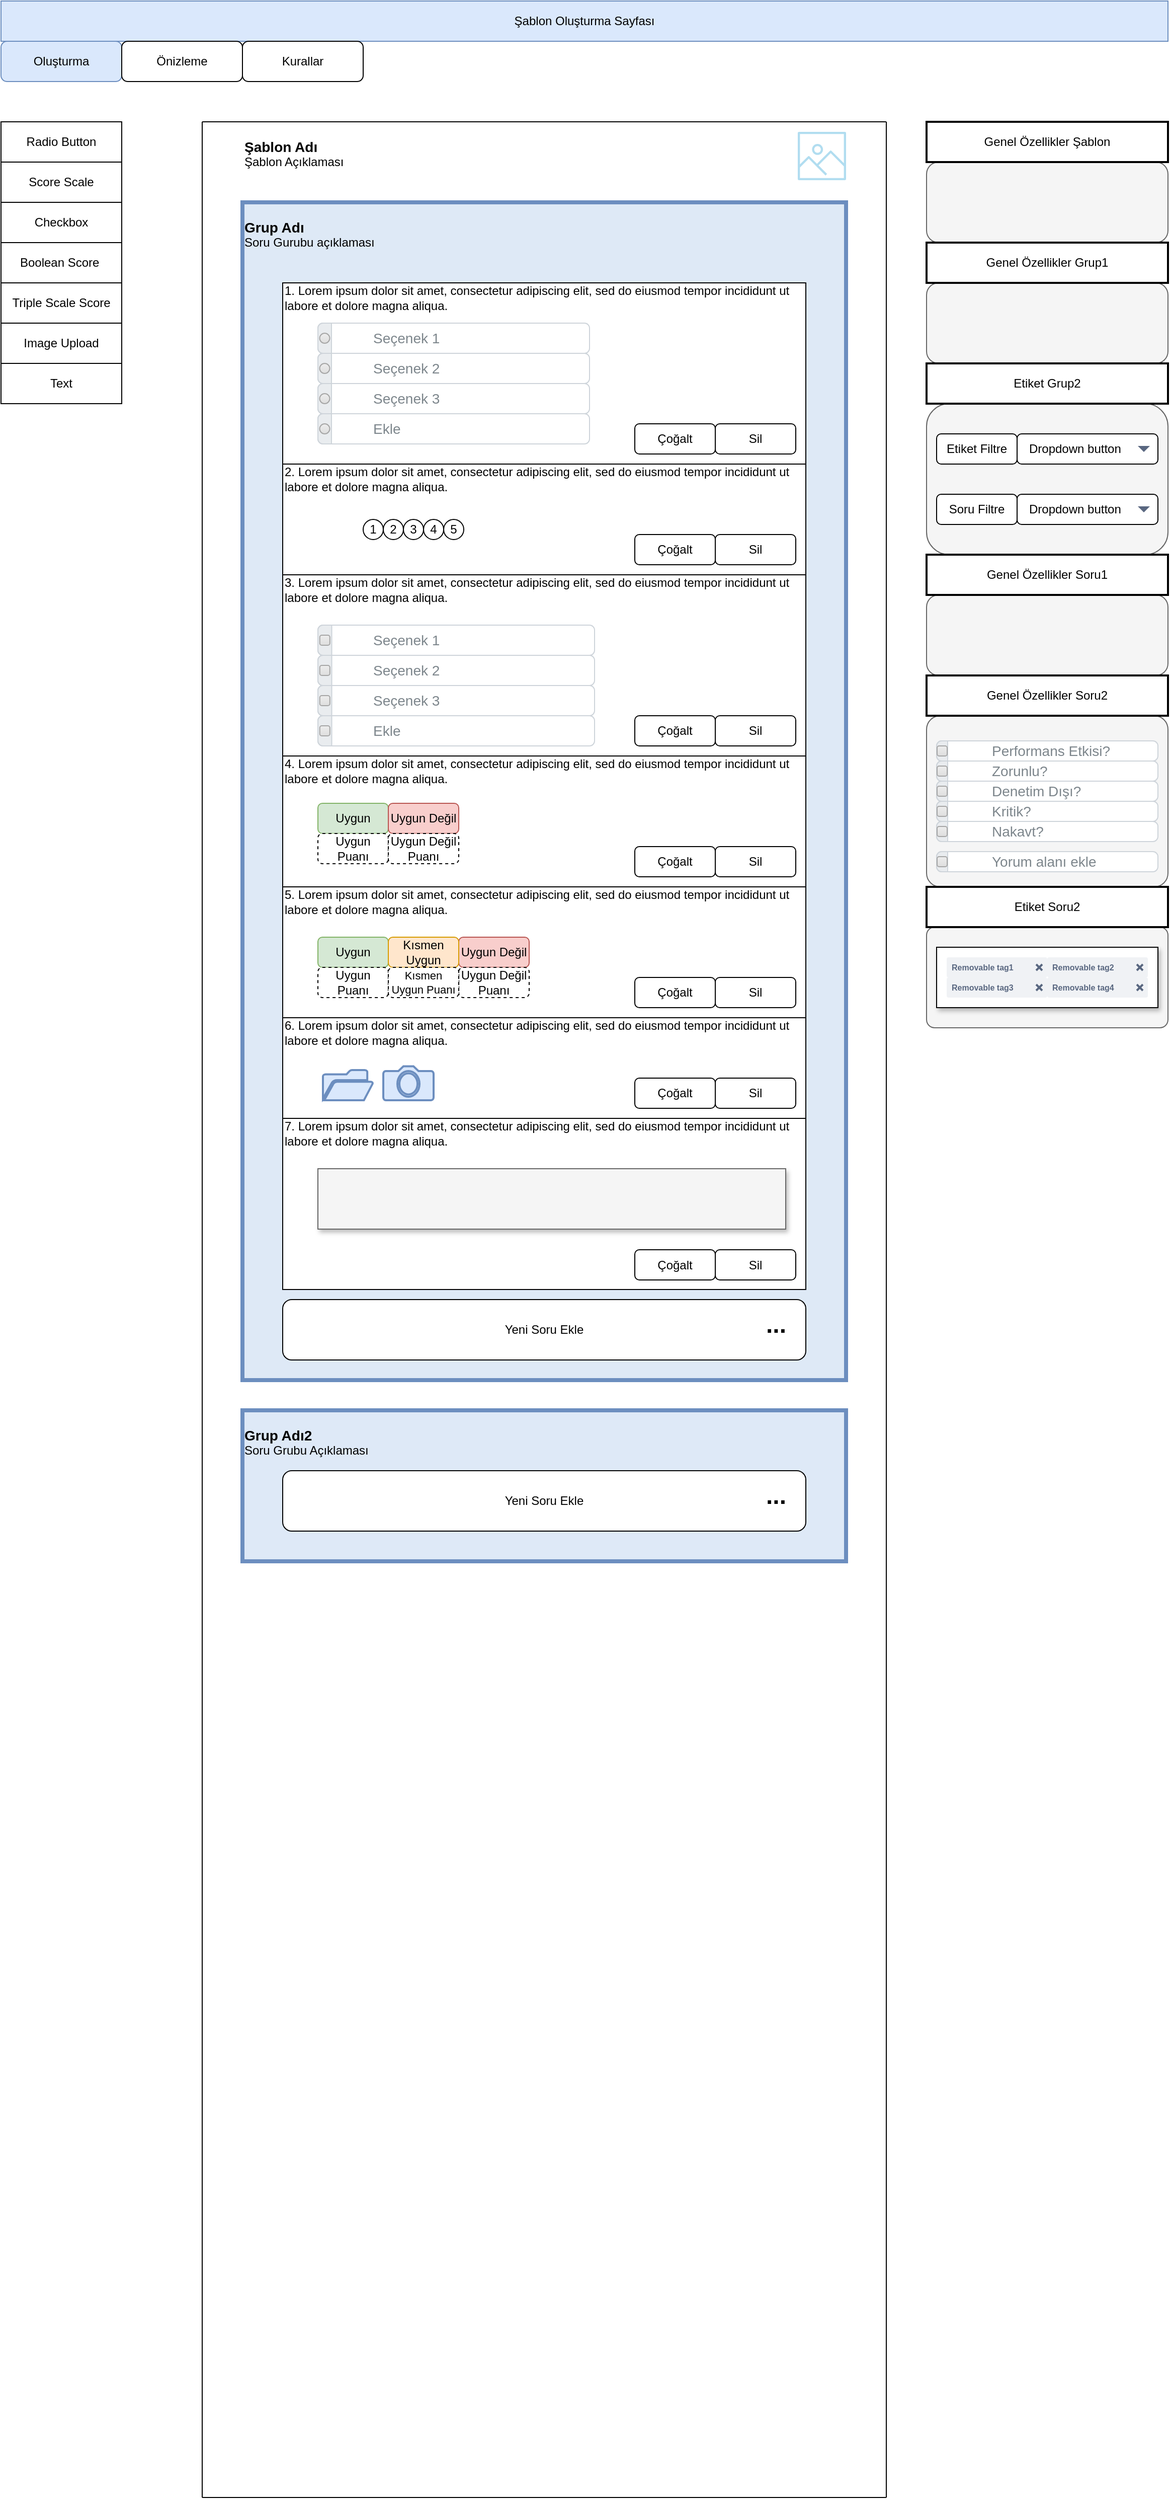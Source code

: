 <mxfile version="21.0.2" type="github">
  <diagram id="2o_g12qzqOKrg0OXxnGJ" name="Sayfa -2">
    <mxGraphModel dx="1647" dy="893" grid="1" gridSize="10" guides="1" tooltips="1" connect="1" arrows="1" fold="1" page="1" pageScale="1" pageWidth="1169" pageHeight="827" math="0" shadow="0">
      <root>
        <mxCell id="0" />
        <mxCell id="1" parent="0" />
        <mxCell id="M6u84m0omHOoOw8vYrXv-44" value="" style="rounded=0;whiteSpace=wrap;html=1;shadow=0;perimeter=ellipsePerimeter;movable=0;resizable=0;rotatable=0;deletable=0;editable=0;locked=1;connectable=0;strokeWidth=4;fillColor=#dee9f6;strokeColor=#6c8ebf;" parent="1" vertex="1">
          <mxGeometry x="240" y="200" width="600" height="1170" as="geometry" />
        </mxCell>
        <mxCell id="zQ0Ev5unj7IJxuBx6Gpg-1" value="Şablon Oluşturma Sayfası" style="rounded=0;whiteSpace=wrap;html=1;fillColor=#dae8fc;strokeColor=#6c8ebf;movable=0;resizable=0;rotatable=0;deletable=0;editable=0;locked=1;connectable=0;" parent="1" vertex="1">
          <mxGeometry width="1160" height="40" as="geometry" />
        </mxCell>
        <mxCell id="M6u84m0omHOoOw8vYrXv-1" value="Oluşturma" style="rounded=1;whiteSpace=wrap;html=1;fillColor=#dae8fc;strokeColor=#6c8ebf;" parent="1" vertex="1">
          <mxGeometry y="40" width="120" height="40" as="geometry" />
        </mxCell>
        <mxCell id="M6u84m0omHOoOw8vYrXv-2" value="Önizleme" style="rounded=1;whiteSpace=wrap;html=1;" parent="1" vertex="1">
          <mxGeometry x="120" y="40" width="120" height="40" as="geometry" />
        </mxCell>
        <mxCell id="M6u84m0omHOoOw8vYrXv-3" value="Kurallar" style="rounded=1;whiteSpace=wrap;html=1;" parent="1" vertex="1">
          <mxGeometry x="240" y="40" width="120" height="40" as="geometry" />
        </mxCell>
        <mxCell id="M6u84m0omHOoOw8vYrXv-28" value="Radio Button" style="rounded=0;whiteSpace=wrap;html=1;" parent="1" vertex="1">
          <mxGeometry y="120" width="120" height="40" as="geometry" />
        </mxCell>
        <mxCell id="M6u84m0omHOoOw8vYrXv-32" value="Text" style="rounded=0;whiteSpace=wrap;html=1;" parent="1" vertex="1">
          <mxGeometry y="360" width="120" height="40" as="geometry" />
        </mxCell>
        <mxCell id="M6u84m0omHOoOw8vYrXv-33" value="Image Upload" style="rounded=0;whiteSpace=wrap;html=1;" parent="1" vertex="1">
          <mxGeometry y="320" width="120" height="40" as="geometry" />
        </mxCell>
        <mxCell id="M6u84m0omHOoOw8vYrXv-34" value="Triple Scale Score" style="rounded=0;whiteSpace=wrap;html=1;" parent="1" vertex="1">
          <mxGeometry y="280" width="120" height="40" as="geometry" />
        </mxCell>
        <mxCell id="M6u84m0omHOoOw8vYrXv-35" value="Score Scale" style="rounded=0;whiteSpace=wrap;html=1;" parent="1" vertex="1">
          <mxGeometry y="160" width="120" height="40" as="geometry" />
        </mxCell>
        <mxCell id="M6u84m0omHOoOw8vYrXv-36" value="Checkbox" style="rounded=0;whiteSpace=wrap;html=1;" parent="1" vertex="1">
          <mxGeometry y="200" width="120" height="40" as="geometry" />
        </mxCell>
        <mxCell id="M6u84m0omHOoOw8vYrXv-37" value="Boolean Score&amp;nbsp;" style="rounded=0;whiteSpace=wrap;html=1;" parent="1" vertex="1">
          <mxGeometry y="240" width="120" height="40" as="geometry" />
        </mxCell>
        <mxCell id="M6u84m0omHOoOw8vYrXv-39" value="" style="endArrow=none;html=1;rounded=0;movable=0;resizable=0;rotatable=0;deletable=0;editable=0;locked=1;connectable=0;" parent="1" edge="1">
          <mxGeometry width="50" height="50" relative="1" as="geometry">
            <mxPoint x="200" y="2480" as="sourcePoint" />
            <mxPoint x="200" y="120" as="targetPoint" />
          </mxGeometry>
        </mxCell>
        <mxCell id="M6u84m0omHOoOw8vYrXv-40" value="" style="endArrow=none;html=1;rounded=0;movable=0;resizable=0;rotatable=0;deletable=0;editable=0;locked=1;connectable=0;" parent="1" edge="1">
          <mxGeometry width="50" height="50" relative="1" as="geometry">
            <mxPoint x="200" y="120" as="sourcePoint" />
            <mxPoint x="880" y="120" as="targetPoint" />
          </mxGeometry>
        </mxCell>
        <mxCell id="M6u84m0omHOoOw8vYrXv-41" value="" style="endArrow=none;html=1;rounded=0;movable=0;resizable=0;rotatable=0;deletable=0;editable=0;locked=1;connectable=0;" parent="1" edge="1">
          <mxGeometry width="50" height="50" relative="1" as="geometry">
            <mxPoint x="880" y="2480" as="sourcePoint" />
            <mxPoint x="880" y="120" as="targetPoint" />
          </mxGeometry>
        </mxCell>
        <mxCell id="M6u84m0omHOoOw8vYrXv-42" value="Şablon Adı" style="text;html=1;strokeColor=none;fillColor=none;align=left;verticalAlign=middle;whiteSpace=wrap;rounded=0;fontStyle=1;fontSize=14;" parent="1" vertex="1">
          <mxGeometry x="240" y="130" width="80" height="30" as="geometry" />
        </mxCell>
        <mxCell id="M6u84m0omHOoOw8vYrXv-43" value="Soru Gurubu açıklaması" style="text;html=1;strokeColor=none;fillColor=none;align=left;verticalAlign=middle;whiteSpace=wrap;rounded=0;" parent="1" vertex="1">
          <mxGeometry x="240" y="220" width="165" height="40" as="geometry" />
        </mxCell>
        <mxCell id="M6u84m0omHOoOw8vYrXv-45" value="Grup Adı" style="text;html=1;strokeColor=none;fillColor=none;align=left;verticalAlign=middle;whiteSpace=wrap;rounded=0;fontStyle=1;fontSize=14;" parent="1" vertex="1">
          <mxGeometry x="240" y="210" width="80" height="30" as="geometry" />
        </mxCell>
        <mxCell id="M6u84m0omHOoOw8vYrXv-48" value="" style="rounded=0;whiteSpace=wrap;html=1;" parent="1" vertex="1">
          <mxGeometry x="280" y="280" width="520" height="180" as="geometry" />
        </mxCell>
        <mxCell id="M6u84m0omHOoOw8vYrXv-49" value="1. Lorem ipsum dolor sit amet, consectetur adipiscing elit, sed do eiusmod tempor incididunt ut labore et dolore magna aliqua.&amp;nbsp;" style="text;html=1;strokeColor=none;fillColor=none;align=left;verticalAlign=middle;whiteSpace=wrap;rounded=0;" parent="1" vertex="1">
          <mxGeometry x="280" y="280" width="520" height="30" as="geometry" />
        </mxCell>
        <mxCell id="M6u84m0omHOoOw8vYrXv-57" value="Seçenek 1" style="html=1;shadow=0;dashed=0;shape=mxgraph.bootstrap.rrect;rSize=5;strokeColor=#CED4DA;html=1;whiteSpace=wrap;fillColor=#FFFFFF;fontColor=#7D868C;align=left;spacing=15;spacingLeft=40;fontSize=14;" parent="1" vertex="1">
          <mxGeometry x="315" y="320" width="270" height="30" as="geometry" />
        </mxCell>
        <mxCell id="M6u84m0omHOoOw8vYrXv-58" value="" style="html=1;shadow=0;dashed=0;shape=mxgraph.bootstrap.leftButton;strokeColor=inherit;gradientColor=inherit;fontColor=inherit;fillColor=#E9ECEF;rSize=5;perimeter=none;whiteSpace=wrap;resizeHeight=1;fontSize=14;" parent="M6u84m0omHOoOw8vYrXv-57" vertex="1">
          <mxGeometry width="13.5" height="30" as="geometry" />
        </mxCell>
        <mxCell id="M6u84m0omHOoOw8vYrXv-59" value="" style="html=1;shadow=0;dashed=0;shape=mxgraph.bootstrap.radioButton2;labelPosition=right;verticalLabelPosition=middle;align=left;verticalAlign=middle;gradientColor=#DEDEDE;fillColor=#EDEDED;strokeColor=#A6A6A6;checked=0;spacing=5;checkedFill=#0085FC;checkedStroke=#ffffff;" parent="M6u84m0omHOoOw8vYrXv-58" vertex="1">
          <mxGeometry x="0.5" y="0.5" width="10" height="10" relative="1" as="geometry">
            <mxPoint x="-5" y="-5" as="offset" />
          </mxGeometry>
        </mxCell>
        <mxCell id="M6u84m0omHOoOw8vYrXv-60" value="Seçenek 2" style="html=1;shadow=0;dashed=0;shape=mxgraph.bootstrap.rrect;rSize=5;strokeColor=#CED4DA;html=1;whiteSpace=wrap;fillColor=#FFFFFF;fontColor=#7D868C;align=left;spacing=15;spacingLeft=40;fontSize=14;" parent="1" vertex="1">
          <mxGeometry x="315" y="350" width="270" height="30" as="geometry" />
        </mxCell>
        <mxCell id="M6u84m0omHOoOw8vYrXv-61" value="" style="html=1;shadow=0;dashed=0;shape=mxgraph.bootstrap.leftButton;strokeColor=inherit;gradientColor=inherit;fontColor=inherit;fillColor=#E9ECEF;rSize=5;perimeter=none;whiteSpace=wrap;resizeHeight=1;fontSize=14;" parent="M6u84m0omHOoOw8vYrXv-60" vertex="1">
          <mxGeometry width="13.5" height="30" as="geometry" />
        </mxCell>
        <mxCell id="M6u84m0omHOoOw8vYrXv-62" value="" style="html=1;shadow=0;dashed=0;shape=mxgraph.bootstrap.radioButton2;labelPosition=right;verticalLabelPosition=middle;align=left;verticalAlign=middle;gradientColor=#DEDEDE;fillColor=#EDEDED;strokeColor=#A6A6A6;checked=0;spacing=5;checkedFill=#0085FC;checkedStroke=#ffffff;" parent="M6u84m0omHOoOw8vYrXv-61" vertex="1">
          <mxGeometry x="0.5" y="0.5" width="10" height="10" relative="1" as="geometry">
            <mxPoint x="-5" y="-5" as="offset" />
          </mxGeometry>
        </mxCell>
        <mxCell id="M6u84m0omHOoOw8vYrXv-63" value="Seçenek 3" style="html=1;shadow=0;dashed=0;shape=mxgraph.bootstrap.rrect;rSize=5;strokeColor=#CED4DA;html=1;whiteSpace=wrap;fillColor=#FFFFFF;fontColor=#7D868C;align=left;spacing=15;spacingLeft=40;fontSize=14;" parent="1" vertex="1">
          <mxGeometry x="315" y="380" width="270" height="30" as="geometry" />
        </mxCell>
        <mxCell id="M6u84m0omHOoOw8vYrXv-64" value="" style="html=1;shadow=0;dashed=0;shape=mxgraph.bootstrap.leftButton;strokeColor=inherit;gradientColor=inherit;fontColor=inherit;fillColor=#E9ECEF;rSize=5;perimeter=none;whiteSpace=wrap;resizeHeight=1;fontSize=14;" parent="M6u84m0omHOoOw8vYrXv-63" vertex="1">
          <mxGeometry width="13.5" height="30" as="geometry" />
        </mxCell>
        <mxCell id="M6u84m0omHOoOw8vYrXv-65" value="" style="html=1;shadow=0;dashed=0;shape=mxgraph.bootstrap.radioButton2;labelPosition=right;verticalLabelPosition=middle;align=left;verticalAlign=middle;gradientColor=#DEDEDE;fillColor=#EDEDED;strokeColor=#A6A6A6;checked=0;spacing=5;checkedFill=#0085FC;checkedStroke=#ffffff;" parent="M6u84m0omHOoOw8vYrXv-64" vertex="1">
          <mxGeometry x="0.5" y="0.5" width="10" height="10" relative="1" as="geometry">
            <mxPoint x="-5" y="-5" as="offset" />
          </mxGeometry>
        </mxCell>
        <mxCell id="M6u84m0omHOoOw8vYrXv-66" value="" style="shape=image;html=1;verticalAlign=top;verticalLabelPosition=bottom;labelBackgroundColor=#ffffff;imageAspect=0;aspect=fixed;image=https://cdn4.iconfinder.com/data/icons/evil-icons-user-interface/64/plus-128.png" parent="1" vertex="1">
          <mxGeometry x="285" y="410" width="30" height="30" as="geometry" />
        </mxCell>
        <mxCell id="M6u84m0omHOoOw8vYrXv-71" value="" style="shape=image;html=1;verticalAlign=top;verticalLabelPosition=bottom;labelBackgroundColor=#ffffff;imageAspect=0;aspect=fixed;image=https://cdn4.iconfinder.com/data/icons/evil-icons-user-interface/64/minus-128.png" parent="1" vertex="1">
          <mxGeometry x="285" y="320" width="30" height="30" as="geometry" />
        </mxCell>
        <mxCell id="M6u84m0omHOoOw8vYrXv-72" value="" style="shape=image;html=1;verticalAlign=top;verticalLabelPosition=bottom;labelBackgroundColor=#ffffff;imageAspect=0;aspect=fixed;image=https://cdn4.iconfinder.com/data/icons/evil-icons-user-interface/64/minus-128.png" parent="1" vertex="1">
          <mxGeometry x="285" y="350" width="30" height="30" as="geometry" />
        </mxCell>
        <mxCell id="M6u84m0omHOoOw8vYrXv-73" value="" style="shape=image;html=1;verticalAlign=top;verticalLabelPosition=bottom;labelBackgroundColor=#ffffff;imageAspect=0;aspect=fixed;image=https://cdn4.iconfinder.com/data/icons/evil-icons-user-interface/64/minus-128.png" parent="1" vertex="1">
          <mxGeometry x="285" y="380" width="30" height="30" as="geometry" />
        </mxCell>
        <mxCell id="M6u84m0omHOoOw8vYrXv-74" value="Ekle" style="html=1;shadow=0;dashed=0;shape=mxgraph.bootstrap.rrect;rSize=5;strokeColor=#CED4DA;html=1;whiteSpace=wrap;fillColor=#FFFFFF;fontColor=#7D868C;align=left;spacing=15;spacingLeft=40;fontSize=14;" parent="1" vertex="1">
          <mxGeometry x="315" y="410" width="270" height="30" as="geometry" />
        </mxCell>
        <mxCell id="M6u84m0omHOoOw8vYrXv-75" value="" style="html=1;shadow=0;dashed=0;shape=mxgraph.bootstrap.leftButton;strokeColor=inherit;gradientColor=inherit;fontColor=inherit;fillColor=#E9ECEF;rSize=5;perimeter=none;whiteSpace=wrap;resizeHeight=1;fontSize=14;" parent="M6u84m0omHOoOw8vYrXv-74" vertex="1">
          <mxGeometry width="13.5" height="30" as="geometry" />
        </mxCell>
        <mxCell id="M6u84m0omHOoOw8vYrXv-76" value="" style="html=1;shadow=0;dashed=0;shape=mxgraph.bootstrap.radioButton2;labelPosition=right;verticalLabelPosition=middle;align=left;verticalAlign=middle;gradientColor=#DEDEDE;fillColor=#EDEDED;strokeColor=#A6A6A6;checked=0;spacing=5;checkedFill=#0085FC;checkedStroke=#ffffff;" parent="M6u84m0omHOoOw8vYrXv-75" vertex="1">
          <mxGeometry x="0.5" y="0.5" width="10" height="10" relative="1" as="geometry">
            <mxPoint x="-5" y="-5" as="offset" />
          </mxGeometry>
        </mxCell>
        <mxCell id="M6u84m0omHOoOw8vYrXv-77" value="" style="rounded=0;whiteSpace=wrap;html=1;" parent="1" vertex="1">
          <mxGeometry x="280" y="460" width="520" height="110" as="geometry" />
        </mxCell>
        <mxCell id="M6u84m0omHOoOw8vYrXv-78" value="2. Lorem ipsum dolor sit amet, consectetur adipiscing elit, sed do eiusmod tempor incididunt ut labore et dolore magna aliqua.&amp;nbsp;" style="text;html=1;strokeColor=none;fillColor=none;align=left;verticalAlign=middle;whiteSpace=wrap;rounded=0;" parent="1" vertex="1">
          <mxGeometry x="280" y="460" width="520" height="30" as="geometry" />
        </mxCell>
        <mxCell id="M6u84m0omHOoOw8vYrXv-79" value="" style="shape=image;html=1;verticalAlign=top;verticalLabelPosition=bottom;labelBackgroundColor=#ffffff;imageAspect=0;aspect=fixed;image=https://cdn4.iconfinder.com/data/icons/evil-icons-user-interface/64/plus-128.png" parent="1" vertex="1">
          <mxGeometry x="310" y="510" width="30" height="30" as="geometry" />
        </mxCell>
        <mxCell id="M6u84m0omHOoOw8vYrXv-80" value="" style="shape=image;html=1;verticalAlign=top;verticalLabelPosition=bottom;labelBackgroundColor=#ffffff;imageAspect=0;aspect=fixed;image=https://cdn4.iconfinder.com/data/icons/evil-icons-user-interface/64/minus-128.png" parent="1" vertex="1">
          <mxGeometry x="285" y="510" width="30" height="30" as="geometry" />
        </mxCell>
        <mxCell id="M6u84m0omHOoOw8vYrXv-83" value="" style="group" parent="1" vertex="1" connectable="0">
          <mxGeometry x="630" y="420" width="160" height="30" as="geometry" />
        </mxCell>
        <mxCell id="M6u84m0omHOoOw8vYrXv-81" value="Çoğalt" style="rounded=1;whiteSpace=wrap;html=1;" parent="M6u84m0omHOoOw8vYrXv-83" vertex="1">
          <mxGeometry width="80" height="30" as="geometry" />
        </mxCell>
        <mxCell id="M6u84m0omHOoOw8vYrXv-82" value="Sil" style="rounded=1;whiteSpace=wrap;html=1;" parent="M6u84m0omHOoOw8vYrXv-83" vertex="1">
          <mxGeometry x="80" width="80" height="30" as="geometry" />
        </mxCell>
        <mxCell id="M6u84m0omHOoOw8vYrXv-84" value="" style="group" parent="1" vertex="1" connectable="0">
          <mxGeometry x="630" y="530" width="160" height="30" as="geometry" />
        </mxCell>
        <mxCell id="M6u84m0omHOoOw8vYrXv-85" value="Çoğalt" style="rounded=1;whiteSpace=wrap;html=1;" parent="M6u84m0omHOoOw8vYrXv-84" vertex="1">
          <mxGeometry width="80" height="30" as="geometry" />
        </mxCell>
        <mxCell id="M6u84m0omHOoOw8vYrXv-86" value="Sil" style="rounded=1;whiteSpace=wrap;html=1;" parent="M6u84m0omHOoOw8vYrXv-84" vertex="1">
          <mxGeometry x="80" width="80" height="30" as="geometry" />
        </mxCell>
        <mxCell id="M6u84m0omHOoOw8vYrXv-87" value="3" style="ellipse;whiteSpace=wrap;html=1;aspect=fixed;" parent="1" vertex="1">
          <mxGeometry x="400" y="515" width="20" height="20" as="geometry" />
        </mxCell>
        <mxCell id="M6u84m0omHOoOw8vYrXv-88" value="1" style="ellipse;whiteSpace=wrap;html=1;aspect=fixed;" parent="1" vertex="1">
          <mxGeometry x="360" y="515" width="20" height="20" as="geometry" />
        </mxCell>
        <mxCell id="M6u84m0omHOoOw8vYrXv-89" value="2" style="ellipse;whiteSpace=wrap;html=1;aspect=fixed;" parent="1" vertex="1">
          <mxGeometry x="380" y="515" width="20" height="20" as="geometry" />
        </mxCell>
        <mxCell id="M6u84m0omHOoOw8vYrXv-90" value="4" style="ellipse;whiteSpace=wrap;html=1;aspect=fixed;" parent="1" vertex="1">
          <mxGeometry x="420" y="515" width="20" height="20" as="geometry" />
        </mxCell>
        <mxCell id="M6u84m0omHOoOw8vYrXv-91" value="5" style="ellipse;whiteSpace=wrap;html=1;aspect=fixed;" parent="1" vertex="1">
          <mxGeometry x="440" y="515" width="20" height="20" as="geometry" />
        </mxCell>
        <mxCell id="M6u84m0omHOoOw8vYrXv-92" value="" style="rounded=0;whiteSpace=wrap;html=1;" parent="1" vertex="1">
          <mxGeometry x="280" y="570" width="520" height="180" as="geometry" />
        </mxCell>
        <mxCell id="M6u84m0omHOoOw8vYrXv-93" value="3. Lorem ipsum dolor sit amet, consectetur adipiscing elit, sed do eiusmod tempor incididunt ut labore et dolore magna aliqua.&amp;nbsp;" style="text;html=1;strokeColor=none;fillColor=none;align=left;verticalAlign=middle;whiteSpace=wrap;rounded=0;" parent="1" vertex="1">
          <mxGeometry x="280" y="570" width="520" height="30" as="geometry" />
        </mxCell>
        <mxCell id="M6u84m0omHOoOw8vYrXv-94" value="" style="group" parent="1" vertex="1" connectable="0">
          <mxGeometry x="630" y="710" width="160" height="30" as="geometry" />
        </mxCell>
        <mxCell id="M6u84m0omHOoOw8vYrXv-95" value="Çoğalt" style="rounded=1;whiteSpace=wrap;html=1;" parent="M6u84m0omHOoOw8vYrXv-94" vertex="1">
          <mxGeometry width="80" height="30" as="geometry" />
        </mxCell>
        <mxCell id="M6u84m0omHOoOw8vYrXv-96" value="Sil" style="rounded=1;whiteSpace=wrap;html=1;" parent="M6u84m0omHOoOw8vYrXv-94" vertex="1">
          <mxGeometry x="80" width="80" height="30" as="geometry" />
        </mxCell>
        <mxCell id="M6u84m0omHOoOw8vYrXv-97" value="Seçenek 1" style="html=1;shadow=0;dashed=0;shape=mxgraph.bootstrap.rrect;rSize=5;strokeColor=#CED4DA;html=1;whiteSpace=wrap;fillColor=#FFFFFF;fontColor=#7D868C;align=left;spacing=15;spacingLeft=40;fontSize=14;" parent="1" vertex="1">
          <mxGeometry x="315" y="620" width="275" height="30" as="geometry" />
        </mxCell>
        <mxCell id="M6u84m0omHOoOw8vYrXv-98" value="" style="html=1;shadow=0;dashed=0;shape=mxgraph.bootstrap.leftButton;strokeColor=inherit;gradientColor=inherit;fontColor=inherit;fillColor=#E9ECEF;rSize=5;perimeter=none;whiteSpace=wrap;resizeHeight=1;fontSize=14;" parent="M6u84m0omHOoOw8vYrXv-97" vertex="1">
          <mxGeometry width="13.75" height="30" as="geometry" />
        </mxCell>
        <mxCell id="M6u84m0omHOoOw8vYrXv-99" value="" style="html=1;shadow=0;dashed=0;shape=mxgraph.bootstrap.checkbox2;labelPosition=right;verticalLabelPosition=middle;align=left;verticalAlign=middle;gradientColor=#DEDEDE;fillColor=#EDEDED;strokeColor=#A6A6A6;checked=0;spacing=5;checkedFill=#0085FC;checkedStroke=#ffffff;" parent="M6u84m0omHOoOw8vYrXv-98" vertex="1">
          <mxGeometry x="0.5" y="0.5" width="10" height="10" relative="1" as="geometry">
            <mxPoint x="-5" y="-5" as="offset" />
          </mxGeometry>
        </mxCell>
        <mxCell id="M6u84m0omHOoOw8vYrXv-100" value="" style="shape=image;html=1;verticalAlign=top;verticalLabelPosition=bottom;labelBackgroundColor=#ffffff;imageAspect=0;aspect=fixed;image=https://cdn4.iconfinder.com/data/icons/evil-icons-user-interface/64/plus-128.png" parent="1" vertex="1">
          <mxGeometry x="285" y="710" width="30" height="30" as="geometry" />
        </mxCell>
        <mxCell id="M6u84m0omHOoOw8vYrXv-101" value="" style="shape=image;html=1;verticalAlign=top;verticalLabelPosition=bottom;labelBackgroundColor=#ffffff;imageAspect=0;aspect=fixed;image=https://cdn4.iconfinder.com/data/icons/evil-icons-user-interface/64/minus-128.png" parent="1" vertex="1">
          <mxGeometry x="285" y="620" width="30" height="30" as="geometry" />
        </mxCell>
        <mxCell id="M6u84m0omHOoOw8vYrXv-102" value="" style="shape=image;html=1;verticalAlign=top;verticalLabelPosition=bottom;labelBackgroundColor=#ffffff;imageAspect=0;aspect=fixed;image=https://cdn4.iconfinder.com/data/icons/evil-icons-user-interface/64/minus-128.png" parent="1" vertex="1">
          <mxGeometry x="285" y="650" width="30" height="30" as="geometry" />
        </mxCell>
        <mxCell id="M6u84m0omHOoOw8vYrXv-103" value="" style="shape=image;html=1;verticalAlign=top;verticalLabelPosition=bottom;labelBackgroundColor=#ffffff;imageAspect=0;aspect=fixed;image=https://cdn4.iconfinder.com/data/icons/evil-icons-user-interface/64/minus-128.png" parent="1" vertex="1">
          <mxGeometry x="285" y="680" width="30" height="30" as="geometry" />
        </mxCell>
        <mxCell id="M6u84m0omHOoOw8vYrXv-104" value="Seçenek 2" style="html=1;shadow=0;dashed=0;shape=mxgraph.bootstrap.rrect;rSize=5;strokeColor=#CED4DA;html=1;whiteSpace=wrap;fillColor=#FFFFFF;fontColor=#7D868C;align=left;spacing=15;spacingLeft=40;fontSize=14;" parent="1" vertex="1">
          <mxGeometry x="315" y="650" width="275" height="30" as="geometry" />
        </mxCell>
        <mxCell id="M6u84m0omHOoOw8vYrXv-105" value="" style="html=1;shadow=0;dashed=0;shape=mxgraph.bootstrap.leftButton;strokeColor=inherit;gradientColor=inherit;fontColor=inherit;fillColor=#E9ECEF;rSize=5;perimeter=none;whiteSpace=wrap;resizeHeight=1;fontSize=14;" parent="M6u84m0omHOoOw8vYrXv-104" vertex="1">
          <mxGeometry width="13.75" height="30" as="geometry" />
        </mxCell>
        <mxCell id="M6u84m0omHOoOw8vYrXv-106" value="" style="html=1;shadow=0;dashed=0;shape=mxgraph.bootstrap.checkbox2;labelPosition=right;verticalLabelPosition=middle;align=left;verticalAlign=middle;gradientColor=#DEDEDE;fillColor=#EDEDED;strokeColor=#A6A6A6;checked=0;spacing=5;checkedFill=#0085FC;checkedStroke=#ffffff;" parent="M6u84m0omHOoOw8vYrXv-105" vertex="1">
          <mxGeometry x="0.5" y="0.5" width="10" height="10" relative="1" as="geometry">
            <mxPoint x="-5" y="-5" as="offset" />
          </mxGeometry>
        </mxCell>
        <mxCell id="M6u84m0omHOoOw8vYrXv-107" value="Seçenek 3" style="html=1;shadow=0;dashed=0;shape=mxgraph.bootstrap.rrect;rSize=5;strokeColor=#CED4DA;html=1;whiteSpace=wrap;fillColor=#FFFFFF;fontColor=#7D868C;align=left;spacing=15;spacingLeft=40;fontSize=14;" parent="1" vertex="1">
          <mxGeometry x="315" y="680" width="275" height="30" as="geometry" />
        </mxCell>
        <mxCell id="M6u84m0omHOoOw8vYrXv-108" value="" style="html=1;shadow=0;dashed=0;shape=mxgraph.bootstrap.leftButton;strokeColor=inherit;gradientColor=inherit;fontColor=inherit;fillColor=#E9ECEF;rSize=5;perimeter=none;whiteSpace=wrap;resizeHeight=1;fontSize=14;" parent="M6u84m0omHOoOw8vYrXv-107" vertex="1">
          <mxGeometry width="13.75" height="30" as="geometry" />
        </mxCell>
        <mxCell id="M6u84m0omHOoOw8vYrXv-109" value="" style="html=1;shadow=0;dashed=0;shape=mxgraph.bootstrap.checkbox2;labelPosition=right;verticalLabelPosition=middle;align=left;verticalAlign=middle;gradientColor=#DEDEDE;fillColor=#EDEDED;strokeColor=#A6A6A6;checked=0;spacing=5;checkedFill=#0085FC;checkedStroke=#ffffff;" parent="M6u84m0omHOoOw8vYrXv-108" vertex="1">
          <mxGeometry x="0.5" y="0.5" width="10" height="10" relative="1" as="geometry">
            <mxPoint x="-5" y="-5" as="offset" />
          </mxGeometry>
        </mxCell>
        <mxCell id="M6u84m0omHOoOw8vYrXv-110" value="Ekle" style="html=1;shadow=0;dashed=0;shape=mxgraph.bootstrap.rrect;rSize=5;strokeColor=#CED4DA;html=1;whiteSpace=wrap;fillColor=#FFFFFF;fontColor=#7D868C;align=left;spacing=15;spacingLeft=40;fontSize=14;" parent="1" vertex="1">
          <mxGeometry x="315" y="710" width="275" height="30" as="geometry" />
        </mxCell>
        <mxCell id="M6u84m0omHOoOw8vYrXv-111" value="" style="html=1;shadow=0;dashed=0;shape=mxgraph.bootstrap.leftButton;strokeColor=inherit;gradientColor=inherit;fontColor=inherit;fillColor=#E9ECEF;rSize=5;perimeter=none;whiteSpace=wrap;resizeHeight=1;fontSize=14;" parent="M6u84m0omHOoOw8vYrXv-110" vertex="1">
          <mxGeometry width="13.75" height="30" as="geometry" />
        </mxCell>
        <mxCell id="M6u84m0omHOoOw8vYrXv-112" value="" style="html=1;shadow=0;dashed=0;shape=mxgraph.bootstrap.checkbox2;labelPosition=right;verticalLabelPosition=middle;align=left;verticalAlign=middle;gradientColor=#DEDEDE;fillColor=#EDEDED;strokeColor=#A6A6A6;checked=0;spacing=5;checkedFill=#0085FC;checkedStroke=#ffffff;" parent="M6u84m0omHOoOw8vYrXv-111" vertex="1">
          <mxGeometry x="0.5" y="0.5" width="10" height="10" relative="1" as="geometry">
            <mxPoint x="-5" y="-5" as="offset" />
          </mxGeometry>
        </mxCell>
        <mxCell id="M6u84m0omHOoOw8vYrXv-113" value="Şablon Açıklaması" style="text;html=1;strokeColor=none;fillColor=none;align=left;verticalAlign=middle;whiteSpace=wrap;rounded=0;" parent="1" vertex="1">
          <mxGeometry x="240" y="140" width="110" height="40" as="geometry" />
        </mxCell>
        <mxCell id="M6u84m0omHOoOw8vYrXv-114" value="" style="rounded=0;whiteSpace=wrap;html=1;" parent="1" vertex="1">
          <mxGeometry x="280" y="750" width="520" height="130" as="geometry" />
        </mxCell>
        <mxCell id="M6u84m0omHOoOw8vYrXv-115" value="4. Lorem ipsum dolor sit amet, consectetur adipiscing elit, sed do eiusmod tempor incididunt ut labore et dolore magna aliqua.&amp;nbsp;" style="text;html=1;strokeColor=none;fillColor=none;align=left;verticalAlign=middle;whiteSpace=wrap;rounded=0;" parent="1" vertex="1">
          <mxGeometry x="280" y="750" width="520" height="30" as="geometry" />
        </mxCell>
        <mxCell id="M6u84m0omHOoOw8vYrXv-116" value="" style="group" parent="1" vertex="1" connectable="0">
          <mxGeometry x="630" y="840" width="160" height="30" as="geometry" />
        </mxCell>
        <mxCell id="M6u84m0omHOoOw8vYrXv-117" value="Çoğalt" style="rounded=1;whiteSpace=wrap;html=1;" parent="M6u84m0omHOoOw8vYrXv-116" vertex="1">
          <mxGeometry width="80" height="30" as="geometry" />
        </mxCell>
        <mxCell id="M6u84m0omHOoOw8vYrXv-118" value="Sil" style="rounded=1;whiteSpace=wrap;html=1;" parent="M6u84m0omHOoOw8vYrXv-116" vertex="1">
          <mxGeometry x="80" width="80" height="30" as="geometry" />
        </mxCell>
        <mxCell id="M6u84m0omHOoOw8vYrXv-119" value="Uygun" style="rounded=1;whiteSpace=wrap;html=1;fillColor=#d5e8d4;strokeColor=#82b366;" parent="1" vertex="1">
          <mxGeometry x="315" y="797" width="70" height="30" as="geometry" />
        </mxCell>
        <mxCell id="M6u84m0omHOoOw8vYrXv-120" value="Uygun Değil" style="rounded=1;whiteSpace=wrap;html=1;fillColor=#f8cecc;strokeColor=#b85450;" parent="1" vertex="1">
          <mxGeometry x="385" y="797" width="70" height="30" as="geometry" />
        </mxCell>
        <mxCell id="M6u84m0omHOoOw8vYrXv-121" value="" style="rounded=0;whiteSpace=wrap;html=1;" parent="1" vertex="1">
          <mxGeometry x="280" y="880" width="520" height="130" as="geometry" />
        </mxCell>
        <mxCell id="M6u84m0omHOoOw8vYrXv-122" value="5. Lorem ipsum dolor sit amet, consectetur adipiscing elit, sed do eiusmod tempor incididunt ut labore et dolore magna aliqua.&amp;nbsp;" style="text;html=1;strokeColor=none;fillColor=none;align=left;verticalAlign=middle;whiteSpace=wrap;rounded=0;" parent="1" vertex="1">
          <mxGeometry x="280" y="880" width="520" height="30" as="geometry" />
        </mxCell>
        <mxCell id="M6u84m0omHOoOw8vYrXv-123" value="" style="group" parent="1" vertex="1" connectable="0">
          <mxGeometry x="630" y="970" width="160" height="30" as="geometry" />
        </mxCell>
        <mxCell id="M6u84m0omHOoOw8vYrXv-124" value="Çoğalt" style="rounded=1;whiteSpace=wrap;html=1;" parent="M6u84m0omHOoOw8vYrXv-123" vertex="1">
          <mxGeometry width="80" height="30" as="geometry" />
        </mxCell>
        <mxCell id="M6u84m0omHOoOw8vYrXv-125" value="Sil" style="rounded=1;whiteSpace=wrap;html=1;" parent="M6u84m0omHOoOw8vYrXv-123" vertex="1">
          <mxGeometry x="80" width="80" height="30" as="geometry" />
        </mxCell>
        <mxCell id="M6u84m0omHOoOw8vYrXv-126" value="Uygun" style="rounded=1;whiteSpace=wrap;html=1;fillColor=#d5e8d4;strokeColor=#82b366;" parent="1" vertex="1">
          <mxGeometry x="315" y="930" width="70" height="30" as="geometry" />
        </mxCell>
        <mxCell id="M6u84m0omHOoOw8vYrXv-127" value="Uygun Değil" style="rounded=1;whiteSpace=wrap;html=1;fillColor=#f8cecc;strokeColor=#b85450;" parent="1" vertex="1">
          <mxGeometry x="455" y="930" width="70" height="30" as="geometry" />
        </mxCell>
        <mxCell id="M6u84m0omHOoOw8vYrXv-128" value="Kısmen Uygun" style="rounded=1;whiteSpace=wrap;html=1;fillColor=#ffe6cc;strokeColor=#d79b00;" parent="1" vertex="1">
          <mxGeometry x="385" y="930" width="70" height="30" as="geometry" />
        </mxCell>
        <mxCell id="M6u84m0omHOoOw8vYrXv-130" value="Uygun Puanı" style="rounded=1;whiteSpace=wrap;html=1;dashed=1;" parent="1" vertex="1">
          <mxGeometry x="315" y="827" width="70" height="30" as="geometry" />
        </mxCell>
        <mxCell id="M6u84m0omHOoOw8vYrXv-131" value="Uygun Değil Puanı" style="rounded=1;whiteSpace=wrap;html=1;dashed=1;" parent="1" vertex="1">
          <mxGeometry x="385" y="827" width="70" height="30" as="geometry" />
        </mxCell>
        <mxCell id="M6u84m0omHOoOw8vYrXv-132" value="Uygun Puanı" style="rounded=1;whiteSpace=wrap;html=1;dashed=1;" parent="1" vertex="1">
          <mxGeometry x="315" y="960" width="70" height="30" as="geometry" />
        </mxCell>
        <mxCell id="M6u84m0omHOoOw8vYrXv-133" value="Uygun Değil Puanı" style="rounded=1;whiteSpace=wrap;html=1;dashed=1;" parent="1" vertex="1">
          <mxGeometry x="455" y="960" width="70" height="30" as="geometry" />
        </mxCell>
        <mxCell id="M6u84m0omHOoOw8vYrXv-134" value="Kısmen Uygun Puanı" style="rounded=1;whiteSpace=wrap;html=1;dashed=1;fontSize=11;" parent="1" vertex="1">
          <mxGeometry x="385" y="960" width="70" height="30" as="geometry" />
        </mxCell>
        <mxCell id="M6u84m0omHOoOw8vYrXv-135" value="" style="rounded=0;whiteSpace=wrap;html=1;" parent="1" vertex="1">
          <mxGeometry x="280" y="1010" width="520" height="100" as="geometry" />
        </mxCell>
        <mxCell id="M6u84m0omHOoOw8vYrXv-136" value="6. Lorem ipsum dolor sit amet, consectetur adipiscing elit, sed do eiusmod tempor incididunt ut labore et dolore magna aliqua.&amp;nbsp;" style="text;html=1;strokeColor=none;fillColor=none;align=left;verticalAlign=middle;whiteSpace=wrap;rounded=0;" parent="1" vertex="1">
          <mxGeometry x="280" y="1010" width="520" height="30" as="geometry" />
        </mxCell>
        <mxCell id="M6u84m0omHOoOw8vYrXv-137" value="" style="group" parent="1" vertex="1" connectable="0">
          <mxGeometry x="630" y="1070" width="160" height="30" as="geometry" />
        </mxCell>
        <mxCell id="M6u84m0omHOoOw8vYrXv-138" value="Çoğalt" style="rounded=1;whiteSpace=wrap;html=1;" parent="M6u84m0omHOoOw8vYrXv-137" vertex="1">
          <mxGeometry width="80" height="30" as="geometry" />
        </mxCell>
        <mxCell id="M6u84m0omHOoOw8vYrXv-139" value="Sil" style="rounded=1;whiteSpace=wrap;html=1;" parent="M6u84m0omHOoOw8vYrXv-137" vertex="1">
          <mxGeometry x="80" width="80" height="30" as="geometry" />
        </mxCell>
        <mxCell id="M6u84m0omHOoOw8vYrXv-140" value="" style="sketch=0;pointerEvents=1;shadow=0;dashed=0;html=1;strokeColor=#6c8ebf;fillColor=#dae8fc;labelPosition=center;verticalLabelPosition=bottom;verticalAlign=top;outlineConnect=0;align=center;shape=mxgraph.office.concepts.folder_open;strokeWidth=2;" parent="1" vertex="1">
          <mxGeometry x="320" y="1062" width="50" height="30" as="geometry" />
        </mxCell>
        <mxCell id="M6u84m0omHOoOw8vYrXv-142" value="" style="html=1;verticalLabelPosition=bottom;align=center;labelBackgroundColor=#ffffff;verticalAlign=top;strokeWidth=2;strokeColor=#6c8ebf;shadow=0;dashed=0;shape=mxgraph.ios7.icons.camera;fillColor=#dae8fc;" parent="1" vertex="1">
          <mxGeometry x="380" y="1058.3" width="50" height="33.7" as="geometry" />
        </mxCell>
        <mxCell id="M6u84m0omHOoOw8vYrXv-143" value="" style="rounded=0;whiteSpace=wrap;html=1;" parent="1" vertex="1">
          <mxGeometry x="280" y="1110" width="520" height="170" as="geometry" />
        </mxCell>
        <mxCell id="M6u84m0omHOoOw8vYrXv-144" value="7. Lorem ipsum dolor sit amet, consectetur adipiscing elit, sed do eiusmod tempor incididunt ut labore et dolore magna aliqua.&amp;nbsp;" style="text;html=1;strokeColor=none;fillColor=none;align=left;verticalAlign=middle;whiteSpace=wrap;rounded=0;" parent="1" vertex="1">
          <mxGeometry x="280" y="1110" width="520" height="30" as="geometry" />
        </mxCell>
        <mxCell id="M6u84m0omHOoOw8vYrXv-145" value="" style="group" parent="1" vertex="1" connectable="0">
          <mxGeometry x="630" y="1240.5" width="160" height="30" as="geometry" />
        </mxCell>
        <mxCell id="M6u84m0omHOoOw8vYrXv-146" value="Çoğalt" style="rounded=1;whiteSpace=wrap;html=1;" parent="M6u84m0omHOoOw8vYrXv-145" vertex="1">
          <mxGeometry width="80" height="30" as="geometry" />
        </mxCell>
        <mxCell id="M6u84m0omHOoOw8vYrXv-147" value="Sil" style="rounded=1;whiteSpace=wrap;html=1;" parent="M6u84m0omHOoOw8vYrXv-145" vertex="1">
          <mxGeometry x="80" width="80" height="30" as="geometry" />
        </mxCell>
        <mxCell id="M6u84m0omHOoOw8vYrXv-148" value="" style="rounded=0;whiteSpace=wrap;html=1;shadow=1;fillColor=#f5f5f5;fontColor=#333333;strokeColor=#666666;" parent="1" vertex="1">
          <mxGeometry x="315" y="1160" width="465" height="60" as="geometry" />
        </mxCell>
        <mxCell id="M6u84m0omHOoOw8vYrXv-199" value="" style="group" parent="1" vertex="1" connectable="0">
          <mxGeometry x="280" y="1290" width="520" height="60" as="geometry" />
        </mxCell>
        <mxCell id="OTNIbcTi5ZiTMBxZJam7-4" value="" style="group" vertex="1" connectable="0" parent="M6u84m0omHOoOw8vYrXv-199">
          <mxGeometry width="520" height="60" as="geometry" />
        </mxCell>
        <mxCell id="M6u84m0omHOoOw8vYrXv-197" value="Yeni Soru Ekle" style="rounded=1;whiteSpace=wrap;html=1;" parent="OTNIbcTi5ZiTMBxZJam7-4" vertex="1">
          <mxGeometry width="520" height="60" as="geometry" />
        </mxCell>
        <mxCell id="M6u84m0omHOoOw8vYrXv-198" value="..." style="text;html=1;align=center;verticalAlign=middle;resizable=0;points=[];autosize=1;strokeColor=none;fillColor=none;fontStyle=1;fontSize=24;" parent="OTNIbcTi5ZiTMBxZJam7-4" vertex="1">
          <mxGeometry x="470" y="5" width="40" height="40" as="geometry" />
        </mxCell>
        <mxCell id="M6u84m0omHOoOw8vYrXv-200" value="" style="rounded=0;whiteSpace=wrap;html=1;shadow=0;perimeter=ellipsePerimeter;movable=0;resizable=0;rotatable=0;deletable=0;editable=0;locked=1;connectable=0;strokeWidth=4;fillColor=#dee9f7;strokeColor=#6c8ebf;" parent="1" vertex="1">
          <mxGeometry x="240" y="1400" width="600" height="150" as="geometry" />
        </mxCell>
        <mxCell id="M6u84m0omHOoOw8vYrXv-201" value="Soru Grubu Açıklaması" style="text;html=1;strokeColor=none;fillColor=none;align=left;verticalAlign=middle;whiteSpace=wrap;rounded=0;" parent="1" vertex="1">
          <mxGeometry x="240" y="1420" width="135" height="40" as="geometry" />
        </mxCell>
        <mxCell id="M6u84m0omHOoOw8vYrXv-202" value="Grup Adı2" style="text;html=1;strokeColor=none;fillColor=none;align=left;verticalAlign=middle;whiteSpace=wrap;rounded=0;fontStyle=1;fontSize=14;" parent="1" vertex="1">
          <mxGeometry x="240" y="1410" width="80" height="30" as="geometry" />
        </mxCell>
        <mxCell id="M6u84m0omHOoOw8vYrXv-203" value="" style="group" parent="1" vertex="1" connectable="0">
          <mxGeometry x="280" y="1460" width="520" height="60" as="geometry" />
        </mxCell>
        <mxCell id="M6u84m0omHOoOw8vYrXv-204" value="Yeni Soru Ekle" style="rounded=1;whiteSpace=wrap;html=1;" parent="M6u84m0omHOoOw8vYrXv-203" vertex="1">
          <mxGeometry width="520" height="60" as="geometry" />
        </mxCell>
        <mxCell id="M6u84m0omHOoOw8vYrXv-205" value="..." style="text;html=1;align=center;verticalAlign=middle;resizable=0;points=[];autosize=1;strokeColor=none;fillColor=none;fontStyle=1;fontSize=24;" parent="M6u84m0omHOoOw8vYrXv-203" vertex="1">
          <mxGeometry x="470" y="5" width="40" height="40" as="geometry" />
        </mxCell>
        <mxCell id="M6u84m0omHOoOw8vYrXv-206" value="" style="endArrow=none;html=1;rounded=0;movable=0;resizable=0;rotatable=0;deletable=0;editable=0;locked=1;connectable=0;" parent="1" edge="1">
          <mxGeometry width="50" height="50" relative="1" as="geometry">
            <mxPoint x="200" y="2480" as="sourcePoint" />
            <mxPoint x="880" y="2480" as="targetPoint" />
          </mxGeometry>
        </mxCell>
        <mxCell id="M6u84m0omHOoOw8vYrXv-207" value="" style="sketch=0;outlineConnect=0;fillColor=#b1ddf0;strokeColor=#10739e;dashed=0;verticalLabelPosition=bottom;verticalAlign=top;align=center;html=1;fontSize=12;fontStyle=0;aspect=fixed;pointerEvents=1;shape=mxgraph.aws4.container_registry_image;" parent="1" vertex="1">
          <mxGeometry x="792" y="130" width="48" height="48" as="geometry" />
        </mxCell>
        <mxCell id="OTNIbcTi5ZiTMBxZJam7-6" value="" style="rounded=1;whiteSpace=wrap;html=1;fillColor=#f5f5f5;strokeColor=#666666;fontColor=#333333;" vertex="1" parent="1">
          <mxGeometry x="920" y="160" width="240" height="80" as="geometry" />
        </mxCell>
        <mxCell id="OTNIbcTi5ZiTMBxZJam7-1" value="Genel Özellikler Şablon" style="rounded=0;whiteSpace=wrap;html=1;strokeWidth=2;" vertex="1" parent="1">
          <mxGeometry x="920" y="120" width="240" height="40" as="geometry" />
        </mxCell>
        <mxCell id="OTNIbcTi5ZiTMBxZJam7-7" value="" style="rounded=1;whiteSpace=wrap;html=1;fillColor=#f5f5f5;strokeColor=#666666;fontColor=#333333;" vertex="1" parent="1">
          <mxGeometry x="920" y="280" width="240" height="80" as="geometry" />
        </mxCell>
        <mxCell id="OTNIbcTi5ZiTMBxZJam7-8" value="Genel Özellikler Grup1" style="rounded=0;whiteSpace=wrap;html=1;strokeWidth=2;" vertex="1" parent="1">
          <mxGeometry x="920" y="240" width="240" height="40" as="geometry" />
        </mxCell>
        <mxCell id="OTNIbcTi5ZiTMBxZJam7-9" value="" style="rounded=1;whiteSpace=wrap;html=1;fillColor=#f5f5f5;fontColor=#333333;strokeColor=#666666;" vertex="1" parent="1">
          <mxGeometry x="920" y="400" width="240" height="150" as="geometry" />
        </mxCell>
        <mxCell id="OTNIbcTi5ZiTMBxZJam7-10" value="Etiket Grup2" style="rounded=0;whiteSpace=wrap;html=1;strokeWidth=2;" vertex="1" parent="1">
          <mxGeometry x="920" y="360" width="240" height="40" as="geometry" />
        </mxCell>
        <mxCell id="OTNIbcTi5ZiTMBxZJam7-11" value="" style="rounded=1;whiteSpace=wrap;html=1;fillColor=#f5f5f5;fontColor=#333333;strokeColor=#666666;" vertex="1" parent="1">
          <mxGeometry x="920" y="590" width="240" height="80" as="geometry" />
        </mxCell>
        <mxCell id="OTNIbcTi5ZiTMBxZJam7-12" value="Genel Özellikler Soru1" style="rounded=0;whiteSpace=wrap;html=1;strokeWidth=2;" vertex="1" parent="1">
          <mxGeometry x="920" y="550" width="240" height="40" as="geometry" />
        </mxCell>
        <mxCell id="OTNIbcTi5ZiTMBxZJam7-21" value="" style="rounded=1;whiteSpace=wrap;html=1;fillColor=#f5f5f5;fontColor=#333333;strokeColor=#666666;arcSize=8;" vertex="1" parent="1">
          <mxGeometry x="920" y="710" width="240" height="170" as="geometry" />
        </mxCell>
        <mxCell id="OTNIbcTi5ZiTMBxZJam7-22" value="Genel Özellikler Soru2" style="rounded=0;whiteSpace=wrap;html=1;strokeWidth=2;" vertex="1" parent="1">
          <mxGeometry x="920" y="670" width="240" height="40" as="geometry" />
        </mxCell>
        <mxCell id="OTNIbcTi5ZiTMBxZJam7-23" value="Performans Etkisi?" style="html=1;shadow=0;dashed=0;shape=mxgraph.bootstrap.rrect;rSize=5;strokeColor=#CED4DA;html=1;whiteSpace=wrap;fillColor=#FFFFFF;fontColor=#7D868C;align=left;spacing=15;spacingLeft=40;fontSize=14;" vertex="1" parent="1">
          <mxGeometry x="930" y="735" width="220" height="20" as="geometry" />
        </mxCell>
        <mxCell id="OTNIbcTi5ZiTMBxZJam7-24" value="" style="html=1;shadow=0;dashed=0;shape=mxgraph.bootstrap.leftButton;strokeColor=inherit;gradientColor=inherit;fontColor=inherit;fillColor=#E9ECEF;rSize=5;perimeter=none;whiteSpace=wrap;resizeHeight=1;fontSize=14;" vertex="1" parent="OTNIbcTi5ZiTMBxZJam7-23">
          <mxGeometry width="11" height="20" as="geometry" />
        </mxCell>
        <mxCell id="OTNIbcTi5ZiTMBxZJam7-25" value="" style="html=1;shadow=0;dashed=0;shape=mxgraph.bootstrap.checkbox2;labelPosition=right;verticalLabelPosition=middle;align=left;verticalAlign=middle;gradientColor=#DEDEDE;fillColor=#EDEDED;strokeColor=#A6A6A6;checked=0;spacing=5;checkedFill=#0085FC;checkedStroke=#ffffff;" vertex="1" parent="OTNIbcTi5ZiTMBxZJam7-24">
          <mxGeometry x="0.5" y="0.5" width="10" height="10" relative="1" as="geometry">
            <mxPoint x="-5" y="-5" as="offset" />
          </mxGeometry>
        </mxCell>
        <mxCell id="OTNIbcTi5ZiTMBxZJam7-26" value="Zorunlu?" style="html=1;shadow=0;dashed=0;shape=mxgraph.bootstrap.rrect;rSize=5;strokeColor=#CED4DA;html=1;whiteSpace=wrap;fillColor=#FFFFFF;fontColor=#7D868C;align=left;spacing=15;spacingLeft=40;fontSize=14;" vertex="1" parent="1">
          <mxGeometry x="930" y="755" width="220" height="20" as="geometry" />
        </mxCell>
        <mxCell id="OTNIbcTi5ZiTMBxZJam7-27" value="" style="html=1;shadow=0;dashed=0;shape=mxgraph.bootstrap.leftButton;strokeColor=inherit;gradientColor=inherit;fontColor=inherit;fillColor=#E9ECEF;rSize=5;perimeter=none;whiteSpace=wrap;resizeHeight=1;fontSize=14;" vertex="1" parent="OTNIbcTi5ZiTMBxZJam7-26">
          <mxGeometry width="11" height="20" as="geometry" />
        </mxCell>
        <mxCell id="OTNIbcTi5ZiTMBxZJam7-28" value="" style="html=1;shadow=0;dashed=0;shape=mxgraph.bootstrap.checkbox2;labelPosition=right;verticalLabelPosition=middle;align=left;verticalAlign=middle;gradientColor=#DEDEDE;fillColor=#EDEDED;strokeColor=#A6A6A6;checked=0;spacing=5;checkedFill=#0085FC;checkedStroke=#ffffff;" vertex="1" parent="OTNIbcTi5ZiTMBxZJam7-27">
          <mxGeometry x="0.5" y="0.5" width="10" height="10" relative="1" as="geometry">
            <mxPoint x="-5" y="-5" as="offset" />
          </mxGeometry>
        </mxCell>
        <mxCell id="OTNIbcTi5ZiTMBxZJam7-29" value="Denetim Dışı?" style="html=1;shadow=0;dashed=0;shape=mxgraph.bootstrap.rrect;rSize=5;strokeColor=#CED4DA;html=1;whiteSpace=wrap;fillColor=#FFFFFF;fontColor=#7D868C;align=left;spacing=15;spacingLeft=40;fontSize=14;" vertex="1" parent="1">
          <mxGeometry x="930" y="775" width="220" height="20" as="geometry" />
        </mxCell>
        <mxCell id="OTNIbcTi5ZiTMBxZJam7-30" value="" style="html=1;shadow=0;dashed=0;shape=mxgraph.bootstrap.leftButton;strokeColor=inherit;gradientColor=inherit;fontColor=inherit;fillColor=#E9ECEF;rSize=5;perimeter=none;whiteSpace=wrap;resizeHeight=1;fontSize=14;" vertex="1" parent="OTNIbcTi5ZiTMBxZJam7-29">
          <mxGeometry width="11" height="20" as="geometry" />
        </mxCell>
        <mxCell id="OTNIbcTi5ZiTMBxZJam7-31" value="" style="html=1;shadow=0;dashed=0;shape=mxgraph.bootstrap.checkbox2;labelPosition=right;verticalLabelPosition=middle;align=left;verticalAlign=middle;gradientColor=#DEDEDE;fillColor=#EDEDED;strokeColor=#A6A6A6;checked=0;spacing=5;checkedFill=#0085FC;checkedStroke=#ffffff;" vertex="1" parent="OTNIbcTi5ZiTMBxZJam7-30">
          <mxGeometry x="0.5" y="0.5" width="10" height="10" relative="1" as="geometry">
            <mxPoint x="-5" y="-5" as="offset" />
          </mxGeometry>
        </mxCell>
        <mxCell id="OTNIbcTi5ZiTMBxZJam7-35" value="Kritik?" style="html=1;shadow=0;dashed=0;shape=mxgraph.bootstrap.rrect;rSize=5;strokeColor=#CED4DA;html=1;whiteSpace=wrap;fillColor=#FFFFFF;fontColor=#7D868C;align=left;spacing=15;spacingLeft=40;fontSize=14;" vertex="1" parent="1">
          <mxGeometry x="930" y="795" width="220" height="20" as="geometry" />
        </mxCell>
        <mxCell id="OTNIbcTi5ZiTMBxZJam7-36" value="" style="html=1;shadow=0;dashed=0;shape=mxgraph.bootstrap.leftButton;strokeColor=inherit;gradientColor=inherit;fontColor=inherit;fillColor=#E9ECEF;rSize=5;perimeter=none;whiteSpace=wrap;resizeHeight=1;fontSize=14;" vertex="1" parent="OTNIbcTi5ZiTMBxZJam7-35">
          <mxGeometry width="11" height="20" as="geometry" />
        </mxCell>
        <mxCell id="OTNIbcTi5ZiTMBxZJam7-37" value="" style="html=1;shadow=0;dashed=0;shape=mxgraph.bootstrap.checkbox2;labelPosition=right;verticalLabelPosition=middle;align=left;verticalAlign=middle;gradientColor=#DEDEDE;fillColor=#EDEDED;strokeColor=#A6A6A6;checked=0;spacing=5;checkedFill=#0085FC;checkedStroke=#ffffff;" vertex="1" parent="OTNIbcTi5ZiTMBxZJam7-36">
          <mxGeometry x="0.5" y="0.5" width="10" height="10" relative="1" as="geometry">
            <mxPoint x="-5" y="-5" as="offset" />
          </mxGeometry>
        </mxCell>
        <mxCell id="OTNIbcTi5ZiTMBxZJam7-38" value="Nakavt?" style="html=1;shadow=0;dashed=0;shape=mxgraph.bootstrap.rrect;rSize=5;strokeColor=#CED4DA;html=1;whiteSpace=wrap;fillColor=#FFFFFF;fontColor=#7D868C;align=left;spacing=15;spacingLeft=40;fontSize=14;" vertex="1" parent="1">
          <mxGeometry x="930" y="815" width="220" height="20" as="geometry" />
        </mxCell>
        <mxCell id="OTNIbcTi5ZiTMBxZJam7-39" value="" style="html=1;shadow=0;dashed=0;shape=mxgraph.bootstrap.leftButton;strokeColor=inherit;gradientColor=inherit;fontColor=inherit;fillColor=#E9ECEF;rSize=5;perimeter=none;whiteSpace=wrap;resizeHeight=1;fontSize=14;" vertex="1" parent="OTNIbcTi5ZiTMBxZJam7-38">
          <mxGeometry width="11" height="20" as="geometry" />
        </mxCell>
        <mxCell id="OTNIbcTi5ZiTMBxZJam7-40" value="" style="html=1;shadow=0;dashed=0;shape=mxgraph.bootstrap.checkbox2;labelPosition=right;verticalLabelPosition=middle;align=left;verticalAlign=middle;gradientColor=#DEDEDE;fillColor=#EDEDED;strokeColor=#A6A6A6;checked=0;spacing=5;checkedFill=#0085FC;checkedStroke=#ffffff;" vertex="1" parent="OTNIbcTi5ZiTMBxZJam7-39">
          <mxGeometry x="0.5" y="0.5" width="10" height="10" relative="1" as="geometry">
            <mxPoint x="-5" y="-5" as="offset" />
          </mxGeometry>
        </mxCell>
        <mxCell id="OTNIbcTi5ZiTMBxZJam7-41" value="Yorum alanı ekle" style="html=1;shadow=0;dashed=0;shape=mxgraph.bootstrap.rrect;rSize=5;strokeColor=#CED4DA;html=1;whiteSpace=wrap;fillColor=#FFFFFF;fontColor=#7D868C;align=left;spacing=15;spacingLeft=40;fontSize=14;" vertex="1" parent="1">
          <mxGeometry x="930" y="845" width="220" height="20" as="geometry" />
        </mxCell>
        <mxCell id="OTNIbcTi5ZiTMBxZJam7-42" value="" style="html=1;shadow=0;dashed=0;shape=mxgraph.bootstrap.leftButton;strokeColor=inherit;gradientColor=inherit;fontColor=inherit;fillColor=#E9ECEF;rSize=5;perimeter=none;whiteSpace=wrap;resizeHeight=1;fontSize=14;" vertex="1" parent="OTNIbcTi5ZiTMBxZJam7-41">
          <mxGeometry width="11" height="20" as="geometry" />
        </mxCell>
        <mxCell id="OTNIbcTi5ZiTMBxZJam7-43" value="" style="html=1;shadow=0;dashed=0;shape=mxgraph.bootstrap.checkbox2;labelPosition=right;verticalLabelPosition=middle;align=left;verticalAlign=middle;gradientColor=#DEDEDE;fillColor=#EDEDED;strokeColor=#A6A6A6;checked=0;spacing=5;checkedFill=#0085FC;checkedStroke=#ffffff;" vertex="1" parent="OTNIbcTi5ZiTMBxZJam7-42">
          <mxGeometry x="0.5" y="0.5" width="10" height="10" relative="1" as="geometry">
            <mxPoint x="-5" y="-5" as="offset" />
          </mxGeometry>
        </mxCell>
        <mxCell id="OTNIbcTi5ZiTMBxZJam7-47" value="" style="rounded=1;whiteSpace=wrap;html=1;fillColor=#f5f5f5;fontColor=#333333;strokeColor=#666666;arcSize=8;" vertex="1" parent="1">
          <mxGeometry x="920" y="920" width="240" height="100" as="geometry" />
        </mxCell>
        <mxCell id="OTNIbcTi5ZiTMBxZJam7-48" value="Etiket Soru2" style="rounded=0;whiteSpace=wrap;html=1;strokeWidth=2;" vertex="1" parent="1">
          <mxGeometry x="920" y="880" width="240" height="40" as="geometry" />
        </mxCell>
        <mxCell id="OTNIbcTi5ZiTMBxZJam7-49" value="" style="rounded=0;whiteSpace=wrap;html=1;shadow=1;" vertex="1" parent="1">
          <mxGeometry x="930" y="940" width="220" height="60" as="geometry" />
        </mxCell>
        <mxCell id="OTNIbcTi5ZiTMBxZJam7-50" value="Removable tag1" style="dashed=0;html=1;fillColor=#F0F2F5;strokeColor=none;align=left;rounded=1;arcSize=10;fontColor=#596780;fontStyle=1;fontSize=8;shadow=0;spacingLeft=3" vertex="1" parent="1">
          <mxGeometry x="940" y="950" width="100" height="20" as="geometry" />
        </mxCell>
        <mxCell id="OTNIbcTi5ZiTMBxZJam7-51" value="" style="html=1;shadow=0;dashed=0;shape=mxgraph.atlassian.x;strokeColor=#596780;strokeWidth=2" vertex="1" parent="OTNIbcTi5ZiTMBxZJam7-50">
          <mxGeometry x="1" y="0.5" width="6" height="6" relative="1" as="geometry">
            <mxPoint x="-11" y="-3" as="offset" />
          </mxGeometry>
        </mxCell>
        <mxCell id="OTNIbcTi5ZiTMBxZJam7-52" value="Removable tag3" style="dashed=0;html=1;fillColor=#F0F2F5;strokeColor=none;align=left;rounded=1;arcSize=10;fontColor=#596780;fontStyle=1;fontSize=8;shadow=0;spacingLeft=3" vertex="1" parent="1">
          <mxGeometry x="940" y="970" width="100" height="20" as="geometry" />
        </mxCell>
        <mxCell id="OTNIbcTi5ZiTMBxZJam7-53" value="" style="html=1;shadow=0;dashed=0;shape=mxgraph.atlassian.x;strokeColor=#596780;strokeWidth=2" vertex="1" parent="OTNIbcTi5ZiTMBxZJam7-52">
          <mxGeometry x="1" y="0.5" width="6" height="6" relative="1" as="geometry">
            <mxPoint x="-11" y="-3" as="offset" />
          </mxGeometry>
        </mxCell>
        <mxCell id="OTNIbcTi5ZiTMBxZJam7-54" value="Removable tag4" style="dashed=0;html=1;fillColor=#F0F2F5;strokeColor=none;align=left;rounded=1;arcSize=10;fontColor=#596780;fontStyle=1;fontSize=8;shadow=0;spacingLeft=3" vertex="1" parent="1">
          <mxGeometry x="1040" y="970" width="100" height="20" as="geometry" />
        </mxCell>
        <mxCell id="OTNIbcTi5ZiTMBxZJam7-55" value="" style="html=1;shadow=0;dashed=0;shape=mxgraph.atlassian.x;strokeColor=#596780;strokeWidth=2" vertex="1" parent="OTNIbcTi5ZiTMBxZJam7-54">
          <mxGeometry x="1" y="0.5" width="6" height="6" relative="1" as="geometry">
            <mxPoint x="-11" y="-3" as="offset" />
          </mxGeometry>
        </mxCell>
        <mxCell id="OTNIbcTi5ZiTMBxZJam7-56" value="Removable tag2" style="dashed=0;html=1;fillColor=#F0F2F5;strokeColor=none;align=left;rounded=1;arcSize=10;fontColor=#596780;fontStyle=1;fontSize=8;shadow=0;spacingLeft=3" vertex="1" parent="1">
          <mxGeometry x="1040" y="950" width="100" height="20" as="geometry" />
        </mxCell>
        <mxCell id="OTNIbcTi5ZiTMBxZJam7-57" value="" style="html=1;shadow=0;dashed=0;shape=mxgraph.atlassian.x;strokeColor=#596780;strokeWidth=2" vertex="1" parent="OTNIbcTi5ZiTMBxZJam7-56">
          <mxGeometry x="1" y="0.5" width="6" height="6" relative="1" as="geometry">
            <mxPoint x="-11" y="-3" as="offset" />
          </mxGeometry>
        </mxCell>
        <mxCell id="OTNIbcTi5ZiTMBxZJam7-59" value="Dropdown button" style="rounded=1;html=1;whiteSpace=wrap;align=left;fontSize=12;spacingLeft=10;sketch=0;" vertex="1" parent="1">
          <mxGeometry x="1010" y="430" width="140" height="30" as="geometry" />
        </mxCell>
        <mxCell id="OTNIbcTi5ZiTMBxZJam7-60" value="" style="shape=triangle;direction=south;fillColor=#596780;strokeColor=none;html=1;sketch=0;" vertex="1" parent="OTNIbcTi5ZiTMBxZJam7-59">
          <mxGeometry x="1" y="0.5" width="12" height="6" relative="1" as="geometry">
            <mxPoint x="-20" y="-3" as="offset" />
          </mxGeometry>
        </mxCell>
        <mxCell id="OTNIbcTi5ZiTMBxZJam7-61" value="Dropdown button" style="rounded=1;html=1;whiteSpace=wrap;align=left;fontSize=12;spacingLeft=10;sketch=0;" vertex="1" parent="1">
          <mxGeometry x="1010" y="490" width="140" height="30" as="geometry" />
        </mxCell>
        <mxCell id="OTNIbcTi5ZiTMBxZJam7-62" value="" style="shape=triangle;direction=south;fillColor=#596780;strokeColor=none;html=1;sketch=0;" vertex="1" parent="OTNIbcTi5ZiTMBxZJam7-61">
          <mxGeometry x="1" y="0.5" width="12" height="6" relative="1" as="geometry">
            <mxPoint x="-20" y="-3" as="offset" />
          </mxGeometry>
        </mxCell>
        <mxCell id="OTNIbcTi5ZiTMBxZJam7-63" value="Etiket Filtre" style="rounded=1;whiteSpace=wrap;html=1;" vertex="1" parent="1">
          <mxGeometry x="930" y="430" width="80" height="30" as="geometry" />
        </mxCell>
        <mxCell id="OTNIbcTi5ZiTMBxZJam7-64" value="Soru Filtre" style="rounded=1;whiteSpace=wrap;html=1;" vertex="1" parent="1">
          <mxGeometry x="930" y="490" width="80" height="30" as="geometry" />
        </mxCell>
      </root>
    </mxGraphModel>
  </diagram>
</mxfile>

